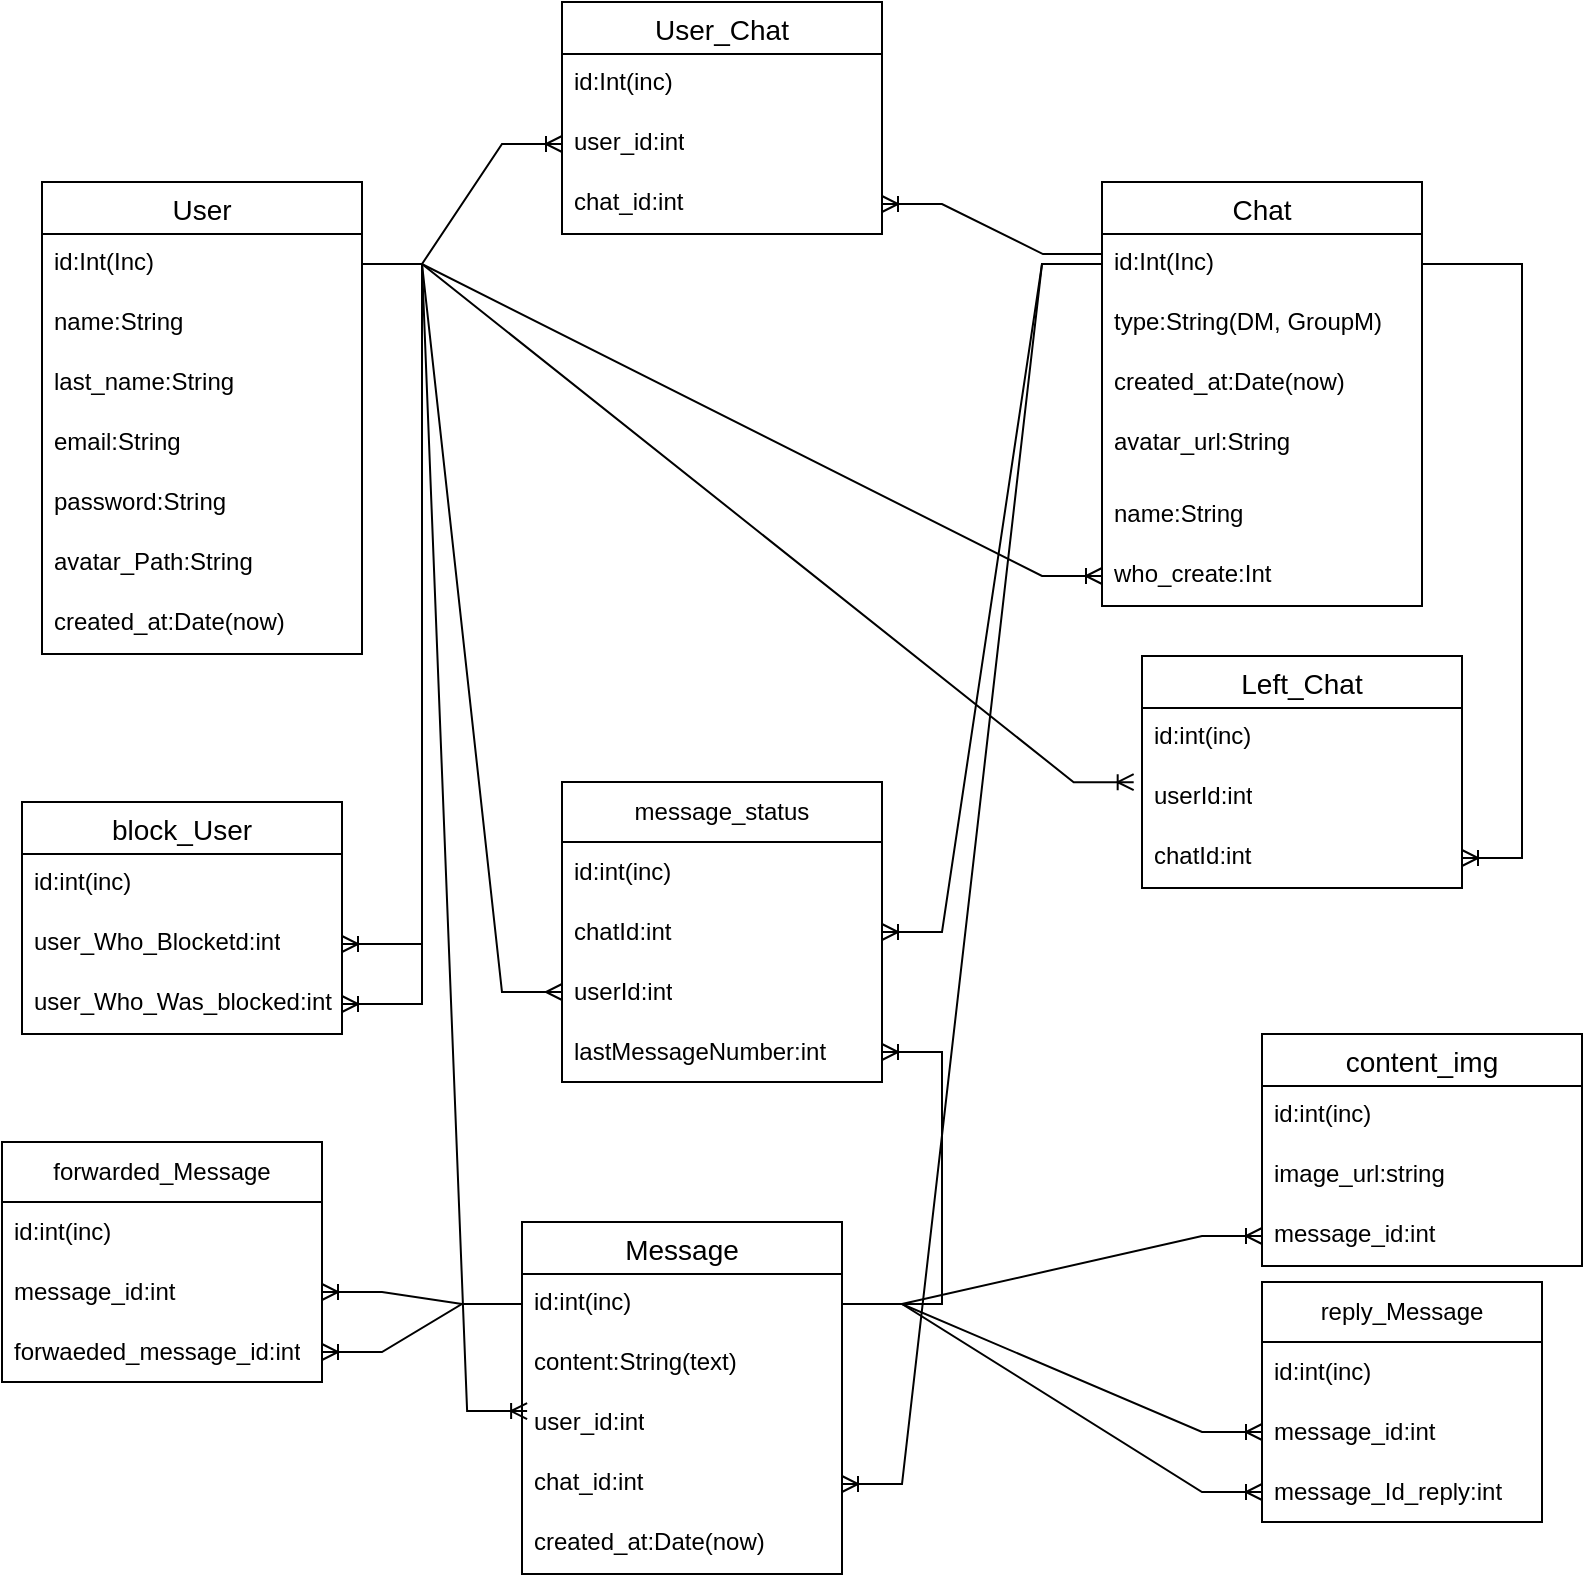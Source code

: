 <mxfile version="21.6.8" type="github">
  <diagram name="Страница 1" id="QmQG7__sX2fGGdicu--L">
    <mxGraphModel dx="1015" dy="572" grid="1" gridSize="10" guides="1" tooltips="1" connect="1" arrows="1" fold="1" page="1" pageScale="1" pageWidth="827" pageHeight="1169" math="0" shadow="0">
      <root>
        <mxCell id="0" />
        <mxCell id="1" parent="0" />
        <mxCell id="xha6hpCwvMvkaGBKB4Dv-1" value="User" style="swimlane;fontStyle=0;childLayout=stackLayout;horizontal=1;startSize=26;horizontalStack=0;resizeParent=1;resizeParentMax=0;resizeLast=0;collapsible=1;marginBottom=0;align=center;fontSize=14;" parent="1" vertex="1">
          <mxGeometry x="40" y="200" width="160" height="236" as="geometry" />
        </mxCell>
        <mxCell id="xha6hpCwvMvkaGBKB4Dv-6" value="id:Int(Inc)" style="text;strokeColor=none;fillColor=none;spacingLeft=4;spacingRight=4;overflow=hidden;rotatable=0;points=[[0,0.5],[1,0.5]];portConstraint=eastwest;fontSize=12;whiteSpace=wrap;html=1;" parent="xha6hpCwvMvkaGBKB4Dv-1" vertex="1">
          <mxGeometry y="26" width="160" height="30" as="geometry" />
        </mxCell>
        <mxCell id="xha6hpCwvMvkaGBKB4Dv-2" value="name:String" style="text;strokeColor=none;fillColor=none;spacingLeft=4;spacingRight=4;overflow=hidden;rotatable=0;points=[[0,0.5],[1,0.5]];portConstraint=eastwest;fontSize=12;whiteSpace=wrap;html=1;" parent="xha6hpCwvMvkaGBKB4Dv-1" vertex="1">
          <mxGeometry y="56" width="160" height="30" as="geometry" />
        </mxCell>
        <mxCell id="xha6hpCwvMvkaGBKB4Dv-3" value="last_name:String" style="text;strokeColor=none;fillColor=none;spacingLeft=4;spacingRight=4;overflow=hidden;rotatable=0;points=[[0,0.5],[1,0.5]];portConstraint=eastwest;fontSize=12;whiteSpace=wrap;html=1;" parent="xha6hpCwvMvkaGBKB4Dv-1" vertex="1">
          <mxGeometry y="86" width="160" height="30" as="geometry" />
        </mxCell>
        <mxCell id="xha6hpCwvMvkaGBKB4Dv-4" value="email:String" style="text;strokeColor=none;fillColor=none;spacingLeft=4;spacingRight=4;overflow=hidden;rotatable=0;points=[[0,0.5],[1,0.5]];portConstraint=eastwest;fontSize=12;whiteSpace=wrap;html=1;" parent="xha6hpCwvMvkaGBKB4Dv-1" vertex="1">
          <mxGeometry y="116" width="160" height="30" as="geometry" />
        </mxCell>
        <mxCell id="xha6hpCwvMvkaGBKB4Dv-5" value="password:String" style="text;strokeColor=none;fillColor=none;spacingLeft=4;spacingRight=4;overflow=hidden;rotatable=0;points=[[0,0.5],[1,0.5]];portConstraint=eastwest;fontSize=12;whiteSpace=wrap;html=1;" parent="xha6hpCwvMvkaGBKB4Dv-1" vertex="1">
          <mxGeometry y="146" width="160" height="30" as="geometry" />
        </mxCell>
        <mxCell id="xha6hpCwvMvkaGBKB4Dv-44" value="avatar_Path:String" style="text;strokeColor=none;fillColor=none;spacingLeft=4;spacingRight=4;overflow=hidden;rotatable=0;points=[[0,0.5],[1,0.5]];portConstraint=eastwest;fontSize=12;whiteSpace=wrap;html=1;" parent="xha6hpCwvMvkaGBKB4Dv-1" vertex="1">
          <mxGeometry y="176" width="160" height="30" as="geometry" />
        </mxCell>
        <mxCell id="xha6hpCwvMvkaGBKB4Dv-24" value="created_at:Date(now)" style="text;strokeColor=none;fillColor=none;spacingLeft=4;spacingRight=4;overflow=hidden;rotatable=0;points=[[0,0.5],[1,0.5]];portConstraint=eastwest;fontSize=12;whiteSpace=wrap;html=1;" parent="xha6hpCwvMvkaGBKB4Dv-1" vertex="1">
          <mxGeometry y="206" width="160" height="30" as="geometry" />
        </mxCell>
        <mxCell id="xha6hpCwvMvkaGBKB4Dv-20" value="Chat" style="swimlane;fontStyle=0;childLayout=stackLayout;horizontal=1;startSize=26;horizontalStack=0;resizeParent=1;resizeParentMax=0;resizeLast=0;collapsible=1;marginBottom=0;align=center;fontSize=14;" parent="1" vertex="1">
          <mxGeometry x="570" y="200" width="160" height="212" as="geometry" />
        </mxCell>
        <mxCell id="xha6hpCwvMvkaGBKB4Dv-21" value="id:Int(Inc)" style="text;strokeColor=none;fillColor=none;spacingLeft=4;spacingRight=4;overflow=hidden;rotatable=0;points=[[0,0.5],[1,0.5]];portConstraint=eastwest;fontSize=12;whiteSpace=wrap;html=1;" parent="xha6hpCwvMvkaGBKB4Dv-20" vertex="1">
          <mxGeometry y="26" width="160" height="30" as="geometry" />
        </mxCell>
        <mxCell id="xha6hpCwvMvkaGBKB4Dv-23" value="type:String(DM, GroupM)" style="text;strokeColor=none;fillColor=none;spacingLeft=4;spacingRight=4;overflow=hidden;rotatable=0;points=[[0,0.5],[1,0.5]];portConstraint=eastwest;fontSize=12;whiteSpace=wrap;html=1;" parent="xha6hpCwvMvkaGBKB4Dv-20" vertex="1">
          <mxGeometry y="56" width="160" height="30" as="geometry" />
        </mxCell>
        <mxCell id="xha6hpCwvMvkaGBKB4Dv-22" value="created_at:Date(now)" style="text;strokeColor=none;fillColor=none;spacingLeft=4;spacingRight=4;overflow=hidden;rotatable=0;points=[[0,0.5],[1,0.5]];portConstraint=eastwest;fontSize=12;whiteSpace=wrap;html=1;" parent="xha6hpCwvMvkaGBKB4Dv-20" vertex="1">
          <mxGeometry y="86" width="160" height="30" as="geometry" />
        </mxCell>
        <mxCell id="gXoEzBcyj--8xZ_U4I2u-14" value="avatar_url:String" style="text;strokeColor=none;fillColor=none;spacingLeft=4;spacingRight=4;overflow=hidden;rotatable=0;points=[[0,0.5],[1,0.5]];portConstraint=eastwest;fontSize=12;whiteSpace=wrap;html=1;" parent="xha6hpCwvMvkaGBKB4Dv-20" vertex="1">
          <mxGeometry y="116" width="160" height="36" as="geometry" />
        </mxCell>
        <mxCell id="vWN8GuWYkMTMj4odPVMs-17" value="name:String" style="text;strokeColor=none;fillColor=none;spacingLeft=4;spacingRight=4;overflow=hidden;rotatable=0;points=[[0,0.5],[1,0.5]];portConstraint=eastwest;fontSize=12;whiteSpace=wrap;html=1;" parent="xha6hpCwvMvkaGBKB4Dv-20" vertex="1">
          <mxGeometry y="152" width="160" height="30" as="geometry" />
        </mxCell>
        <mxCell id="vWN8GuWYkMTMj4odPVMs-18" value="who_create:Int" style="text;strokeColor=none;fillColor=none;spacingLeft=4;spacingRight=4;overflow=hidden;rotatable=0;points=[[0,0.5],[1,0.5]];portConstraint=eastwest;fontSize=12;whiteSpace=wrap;html=1;" parent="xha6hpCwvMvkaGBKB4Dv-20" vertex="1">
          <mxGeometry y="182" width="160" height="30" as="geometry" />
        </mxCell>
        <mxCell id="xha6hpCwvMvkaGBKB4Dv-30" value="User_Chat" style="swimlane;fontStyle=0;childLayout=stackLayout;horizontal=1;startSize=26;horizontalStack=0;resizeParent=1;resizeParentMax=0;resizeLast=0;collapsible=1;marginBottom=0;align=center;fontSize=14;" parent="1" vertex="1">
          <mxGeometry x="300" y="110" width="160" height="116" as="geometry" />
        </mxCell>
        <mxCell id="xha6hpCwvMvkaGBKB4Dv-31" value="id:Int(inc)" style="text;strokeColor=none;fillColor=none;spacingLeft=4;spacingRight=4;overflow=hidden;rotatable=0;points=[[0,0.5],[1,0.5]];portConstraint=eastwest;fontSize=12;whiteSpace=wrap;html=1;" parent="xha6hpCwvMvkaGBKB4Dv-30" vertex="1">
          <mxGeometry y="26" width="160" height="30" as="geometry" />
        </mxCell>
        <mxCell id="xha6hpCwvMvkaGBKB4Dv-32" value="user_id:int" style="text;strokeColor=none;fillColor=none;spacingLeft=4;spacingRight=4;overflow=hidden;rotatable=0;points=[[0,0.5],[1,0.5]];portConstraint=eastwest;fontSize=12;whiteSpace=wrap;html=1;" parent="xha6hpCwvMvkaGBKB4Dv-30" vertex="1">
          <mxGeometry y="56" width="160" height="30" as="geometry" />
        </mxCell>
        <mxCell id="xha6hpCwvMvkaGBKB4Dv-33" value="chat_id:int" style="text;strokeColor=none;fillColor=none;spacingLeft=4;spacingRight=4;overflow=hidden;rotatable=0;points=[[0,0.5],[1,0.5]];portConstraint=eastwest;fontSize=12;whiteSpace=wrap;html=1;" parent="xha6hpCwvMvkaGBKB4Dv-30" vertex="1">
          <mxGeometry y="86" width="160" height="30" as="geometry" />
        </mxCell>
        <mxCell id="xha6hpCwvMvkaGBKB4Dv-34" value="" style="edgeStyle=entityRelationEdgeStyle;fontSize=12;html=1;endArrow=ERoneToMany;rounded=0;entryX=0;entryY=0.5;entryDx=0;entryDy=0;" parent="1" source="xha6hpCwvMvkaGBKB4Dv-6" target="xha6hpCwvMvkaGBKB4Dv-32" edge="1">
          <mxGeometry width="100" height="100" relative="1" as="geometry">
            <mxPoint x="240" y="490" as="sourcePoint" />
            <mxPoint x="340" y="390" as="targetPoint" />
          </mxGeometry>
        </mxCell>
        <mxCell id="xha6hpCwvMvkaGBKB4Dv-35" value="" style="edgeStyle=entityRelationEdgeStyle;fontSize=12;html=1;endArrow=ERoneToMany;rounded=0;exitX=0.003;exitY=0.335;exitDx=0;exitDy=0;exitPerimeter=0;" parent="1" source="xha6hpCwvMvkaGBKB4Dv-21" target="xha6hpCwvMvkaGBKB4Dv-33" edge="1">
          <mxGeometry width="100" height="100" relative="1" as="geometry">
            <mxPoint x="440" y="460" as="sourcePoint" />
            <mxPoint x="540" y="360" as="targetPoint" />
          </mxGeometry>
        </mxCell>
        <mxCell id="xha6hpCwvMvkaGBKB4Dv-36" value="Message" style="swimlane;fontStyle=0;childLayout=stackLayout;horizontal=1;startSize=26;horizontalStack=0;resizeParent=1;resizeParentMax=0;resizeLast=0;collapsible=1;marginBottom=0;align=center;fontSize=14;" parent="1" vertex="1">
          <mxGeometry x="280" y="720" width="160" height="176" as="geometry" />
        </mxCell>
        <mxCell id="xha6hpCwvMvkaGBKB4Dv-37" value="id:int(inc)" style="text;strokeColor=none;fillColor=none;spacingLeft=4;spacingRight=4;overflow=hidden;rotatable=0;points=[[0,0.5],[1,0.5]];portConstraint=eastwest;fontSize=12;whiteSpace=wrap;html=1;" parent="xha6hpCwvMvkaGBKB4Dv-36" vertex="1">
          <mxGeometry y="26" width="160" height="30" as="geometry" />
        </mxCell>
        <mxCell id="xha6hpCwvMvkaGBKB4Dv-38" value="content:String(text)" style="text;strokeColor=none;fillColor=none;spacingLeft=4;spacingRight=4;overflow=hidden;rotatable=0;points=[[0,0.5],[1,0.5]];portConstraint=eastwest;fontSize=12;whiteSpace=wrap;html=1;" parent="xha6hpCwvMvkaGBKB4Dv-36" vertex="1">
          <mxGeometry y="56" width="160" height="30" as="geometry" />
        </mxCell>
        <mxCell id="xha6hpCwvMvkaGBKB4Dv-39" value="user_id:int" style="text;strokeColor=none;fillColor=none;spacingLeft=4;spacingRight=4;overflow=hidden;rotatable=0;points=[[0,0.5],[1,0.5]];portConstraint=eastwest;fontSize=12;whiteSpace=wrap;html=1;" parent="xha6hpCwvMvkaGBKB4Dv-36" vertex="1">
          <mxGeometry y="86" width="160" height="30" as="geometry" />
        </mxCell>
        <mxCell id="xha6hpCwvMvkaGBKB4Dv-41" value="chat_id:int" style="text;strokeColor=none;fillColor=none;spacingLeft=4;spacingRight=4;overflow=hidden;rotatable=0;points=[[0,0.5],[1,0.5]];portConstraint=eastwest;fontSize=12;whiteSpace=wrap;html=1;" parent="xha6hpCwvMvkaGBKB4Dv-36" vertex="1">
          <mxGeometry y="116" width="160" height="30" as="geometry" />
        </mxCell>
        <mxCell id="ipP4uuFzTiVYTbIQqYEd-1" value="created_at:Date(now)" style="text;strokeColor=none;fillColor=none;spacingLeft=4;spacingRight=4;overflow=hidden;rotatable=0;points=[[0,0.5],[1,0.5]];portConstraint=eastwest;fontSize=12;whiteSpace=wrap;html=1;" vertex="1" parent="xha6hpCwvMvkaGBKB4Dv-36">
          <mxGeometry y="146" width="160" height="30" as="geometry" />
        </mxCell>
        <mxCell id="xha6hpCwvMvkaGBKB4Dv-42" value="" style="edgeStyle=entityRelationEdgeStyle;fontSize=12;html=1;endArrow=ERoneToMany;rounded=0;entryX=0.016;entryY=0.284;entryDx=0;entryDy=0;entryPerimeter=0;" parent="1" source="xha6hpCwvMvkaGBKB4Dv-6" target="xha6hpCwvMvkaGBKB4Dv-39" edge="1">
          <mxGeometry width="100" height="100" relative="1" as="geometry">
            <mxPoint x="100" y="560" as="sourcePoint" />
            <mxPoint x="200" y="460" as="targetPoint" />
          </mxGeometry>
        </mxCell>
        <mxCell id="xha6hpCwvMvkaGBKB4Dv-43" value="" style="edgeStyle=entityRelationEdgeStyle;fontSize=12;html=1;endArrow=ERoneToMany;rounded=0;" parent="1" source="xha6hpCwvMvkaGBKB4Dv-21" target="xha6hpCwvMvkaGBKB4Dv-41" edge="1">
          <mxGeometry width="100" height="100" relative="1" as="geometry">
            <mxPoint x="500" y="560" as="sourcePoint" />
            <mxPoint x="600" y="460" as="targetPoint" />
          </mxGeometry>
        </mxCell>
        <mxCell id="vWN8GuWYkMTMj4odPVMs-2" value="block_User" style="swimlane;fontStyle=0;childLayout=stackLayout;horizontal=1;startSize=26;horizontalStack=0;resizeParent=1;resizeParentMax=0;resizeLast=0;collapsible=1;marginBottom=0;align=center;fontSize=14;" parent="1" vertex="1">
          <mxGeometry x="30" y="510" width="160" height="116" as="geometry" />
        </mxCell>
        <mxCell id="vWN8GuWYkMTMj4odPVMs-3" value="id:int(inc)" style="text;strokeColor=none;fillColor=none;spacingLeft=4;spacingRight=4;overflow=hidden;rotatable=0;points=[[0,0.5],[1,0.5]];portConstraint=eastwest;fontSize=12;whiteSpace=wrap;html=1;" parent="vWN8GuWYkMTMj4odPVMs-2" vertex="1">
          <mxGeometry y="26" width="160" height="30" as="geometry" />
        </mxCell>
        <mxCell id="vWN8GuWYkMTMj4odPVMs-4" value="user_Who_Blocketd:int" style="text;strokeColor=none;fillColor=none;spacingLeft=4;spacingRight=4;overflow=hidden;rotatable=0;points=[[0,0.5],[1,0.5]];portConstraint=eastwest;fontSize=12;whiteSpace=wrap;html=1;" parent="vWN8GuWYkMTMj4odPVMs-2" vertex="1">
          <mxGeometry y="56" width="160" height="30" as="geometry" />
        </mxCell>
        <mxCell id="vWN8GuWYkMTMj4odPVMs-5" value="user_Who_Was_blocked:int&lt;br&gt;" style="text;strokeColor=none;fillColor=none;spacingLeft=4;spacingRight=4;overflow=hidden;rotatable=0;points=[[0,0.5],[1,0.5]];portConstraint=eastwest;fontSize=12;whiteSpace=wrap;html=1;" parent="vWN8GuWYkMTMj4odPVMs-2" vertex="1">
          <mxGeometry y="86" width="160" height="30" as="geometry" />
        </mxCell>
        <mxCell id="vWN8GuWYkMTMj4odPVMs-10" value="" style="edgeStyle=entityRelationEdgeStyle;fontSize=12;html=1;endArrow=ERoneToMany;rounded=0;" parent="1" source="xha6hpCwvMvkaGBKB4Dv-6" target="vWN8GuWYkMTMj4odPVMs-4" edge="1">
          <mxGeometry width="100" height="100" relative="1" as="geometry">
            <mxPoint x="-20" y="240" as="sourcePoint" />
            <mxPoint x="-10" y="571" as="targetPoint" />
            <Array as="points">
              <mxPoint x="-120" y="500" />
              <mxPoint x="-30" y="400" />
              <mxPoint x="10" y="400" />
              <mxPoint x="-30" y="330" />
              <mxPoint x="-50" y="370" />
              <mxPoint x="-10" y="540" />
              <mxPoint x="100" y="550" />
              <mxPoint x="-20" y="570" />
            </Array>
          </mxGeometry>
        </mxCell>
        <mxCell id="vWN8GuWYkMTMj4odPVMs-9" value="" style="edgeStyle=entityRelationEdgeStyle;fontSize=12;html=1;endArrow=ERoneToMany;rounded=0;" parent="1" source="xha6hpCwvMvkaGBKB4Dv-6" target="vWN8GuWYkMTMj4odPVMs-5" edge="1">
          <mxGeometry width="100" height="100" relative="1" as="geometry">
            <mxPoint x="-20" y="700" as="sourcePoint" />
            <mxPoint x="80" y="600" as="targetPoint" />
          </mxGeometry>
        </mxCell>
        <mxCell id="vWN8GuWYkMTMj4odPVMs-11" value="Left_Chat" style="swimlane;fontStyle=0;childLayout=stackLayout;horizontal=1;startSize=26;horizontalStack=0;resizeParent=1;resizeParentMax=0;resizeLast=0;collapsible=1;marginBottom=0;align=center;fontSize=14;" parent="1" vertex="1">
          <mxGeometry x="590" y="437" width="160" height="116" as="geometry" />
        </mxCell>
        <mxCell id="vWN8GuWYkMTMj4odPVMs-12" value="id:int(inc)" style="text;strokeColor=none;fillColor=none;spacingLeft=4;spacingRight=4;overflow=hidden;rotatable=0;points=[[0,0.5],[1,0.5]];portConstraint=eastwest;fontSize=12;whiteSpace=wrap;html=1;" parent="vWN8GuWYkMTMj4odPVMs-11" vertex="1">
          <mxGeometry y="26" width="160" height="30" as="geometry" />
        </mxCell>
        <mxCell id="vWN8GuWYkMTMj4odPVMs-13" value="userId:int" style="text;strokeColor=none;fillColor=none;spacingLeft=4;spacingRight=4;overflow=hidden;rotatable=0;points=[[0,0.5],[1,0.5]];portConstraint=eastwest;fontSize=12;whiteSpace=wrap;html=1;" parent="vWN8GuWYkMTMj4odPVMs-11" vertex="1">
          <mxGeometry y="56" width="160" height="30" as="geometry" />
        </mxCell>
        <mxCell id="vWN8GuWYkMTMj4odPVMs-14" value="chatId:int" style="text;strokeColor=none;fillColor=none;spacingLeft=4;spacingRight=4;overflow=hidden;rotatable=0;points=[[0,0.5],[1,0.5]];portConstraint=eastwest;fontSize=12;whiteSpace=wrap;html=1;" parent="vWN8GuWYkMTMj4odPVMs-11" vertex="1">
          <mxGeometry y="86" width="160" height="30" as="geometry" />
        </mxCell>
        <mxCell id="vWN8GuWYkMTMj4odPVMs-15" value="" style="edgeStyle=entityRelationEdgeStyle;fontSize=12;html=1;endArrow=ERoneToMany;rounded=0;entryX=-0.026;entryY=0.237;entryDx=0;entryDy=0;entryPerimeter=0;" parent="1" source="xha6hpCwvMvkaGBKB4Dv-6" target="vWN8GuWYkMTMj4odPVMs-13" edge="1">
          <mxGeometry width="100" height="100" relative="1" as="geometry">
            <mxPoint x="500" y="470" as="sourcePoint" />
            <mxPoint x="600" y="370" as="targetPoint" />
          </mxGeometry>
        </mxCell>
        <mxCell id="vWN8GuWYkMTMj4odPVMs-16" value="" style="edgeStyle=entityRelationEdgeStyle;fontSize=12;html=1;endArrow=ERoneToMany;rounded=0;exitX=1;exitY=0.5;exitDx=0;exitDy=0;" parent="1" source="xha6hpCwvMvkaGBKB4Dv-21" target="vWN8GuWYkMTMj4odPVMs-14" edge="1">
          <mxGeometry width="100" height="100" relative="1" as="geometry">
            <mxPoint x="390" y="750" as="sourcePoint" />
            <mxPoint x="490" y="650" as="targetPoint" />
          </mxGeometry>
        </mxCell>
        <mxCell id="vWN8GuWYkMTMj4odPVMs-19" value="" style="edgeStyle=entityRelationEdgeStyle;fontSize=12;html=1;endArrow=ERoneToMany;rounded=0;" parent="1" source="xha6hpCwvMvkaGBKB4Dv-6" target="vWN8GuWYkMTMj4odPVMs-18" edge="1">
          <mxGeometry width="100" height="100" relative="1" as="geometry">
            <mxPoint x="440" y="460" as="sourcePoint" />
            <mxPoint x="540" y="360" as="targetPoint" />
            <Array as="points">
              <mxPoint x="590" y="360" />
            </Array>
          </mxGeometry>
        </mxCell>
        <mxCell id="vWN8GuWYkMTMj4odPVMs-20" value="content_img" style="swimlane;fontStyle=0;childLayout=stackLayout;horizontal=1;startSize=26;horizontalStack=0;resizeParent=1;resizeParentMax=0;resizeLast=0;collapsible=1;marginBottom=0;align=center;fontSize=14;" parent="1" vertex="1">
          <mxGeometry x="650" y="626" width="160" height="116" as="geometry" />
        </mxCell>
        <mxCell id="vWN8GuWYkMTMj4odPVMs-21" value="id:int(inc)" style="text;strokeColor=none;fillColor=none;spacingLeft=4;spacingRight=4;overflow=hidden;rotatable=0;points=[[0,0.5],[1,0.5]];portConstraint=eastwest;fontSize=12;whiteSpace=wrap;html=1;" parent="vWN8GuWYkMTMj4odPVMs-20" vertex="1">
          <mxGeometry y="26" width="160" height="30" as="geometry" />
        </mxCell>
        <mxCell id="vWN8GuWYkMTMj4odPVMs-22" value="image_url:string" style="text;strokeColor=none;fillColor=none;spacingLeft=4;spacingRight=4;overflow=hidden;rotatable=0;points=[[0,0.5],[1,0.5]];portConstraint=eastwest;fontSize=12;whiteSpace=wrap;html=1;" parent="vWN8GuWYkMTMj4odPVMs-20" vertex="1">
          <mxGeometry y="56" width="160" height="30" as="geometry" />
        </mxCell>
        <mxCell id="vWN8GuWYkMTMj4odPVMs-23" value="message_id:int" style="text;strokeColor=none;fillColor=none;spacingLeft=4;spacingRight=4;overflow=hidden;rotatable=0;points=[[0,0.5],[1,0.5]];portConstraint=eastwest;fontSize=12;whiteSpace=wrap;html=1;" parent="vWN8GuWYkMTMj4odPVMs-20" vertex="1">
          <mxGeometry y="86" width="160" height="30" as="geometry" />
        </mxCell>
        <mxCell id="vWN8GuWYkMTMj4odPVMs-24" value="" style="edgeStyle=entityRelationEdgeStyle;fontSize=12;html=1;endArrow=ERoneToMany;rounded=0;exitX=1;exitY=0.5;exitDx=0;exitDy=0;" parent="1" source="xha6hpCwvMvkaGBKB4Dv-37" target="vWN8GuWYkMTMj4odPVMs-23" edge="1">
          <mxGeometry width="100" height="100" relative="1" as="geometry">
            <mxPoint x="340" y="810" as="sourcePoint" />
            <mxPoint x="440" y="710" as="targetPoint" />
          </mxGeometry>
        </mxCell>
        <mxCell id="gXoEzBcyj--8xZ_U4I2u-1" value="forwarded_Message" style="swimlane;fontStyle=0;childLayout=stackLayout;horizontal=1;startSize=30;horizontalStack=0;resizeParent=1;resizeParentMax=0;resizeLast=0;collapsible=1;marginBottom=0;whiteSpace=wrap;html=1;" parent="1" vertex="1">
          <mxGeometry x="20" y="680" width="160" height="120" as="geometry" />
        </mxCell>
        <mxCell id="gXoEzBcyj--8xZ_U4I2u-2" value="id:int(inc)" style="text;strokeColor=none;fillColor=none;align=left;verticalAlign=middle;spacingLeft=4;spacingRight=4;overflow=hidden;points=[[0,0.5],[1,0.5]];portConstraint=eastwest;rotatable=0;whiteSpace=wrap;html=1;" parent="gXoEzBcyj--8xZ_U4I2u-1" vertex="1">
          <mxGeometry y="30" width="160" height="30" as="geometry" />
        </mxCell>
        <mxCell id="gXoEzBcyj--8xZ_U4I2u-3" value="message_id:int" style="text;strokeColor=none;fillColor=none;align=left;verticalAlign=middle;spacingLeft=4;spacingRight=4;overflow=hidden;points=[[0,0.5],[1,0.5]];portConstraint=eastwest;rotatable=0;whiteSpace=wrap;html=1;" parent="gXoEzBcyj--8xZ_U4I2u-1" vertex="1">
          <mxGeometry y="60" width="160" height="30" as="geometry" />
        </mxCell>
        <mxCell id="gXoEzBcyj--8xZ_U4I2u-4" value="forwaeded_message_id:int" style="text;strokeColor=none;fillColor=none;align=left;verticalAlign=middle;spacingLeft=4;spacingRight=4;overflow=hidden;points=[[0,0.5],[1,0.5]];portConstraint=eastwest;rotatable=0;whiteSpace=wrap;html=1;" parent="gXoEzBcyj--8xZ_U4I2u-1" vertex="1">
          <mxGeometry y="90" width="160" height="30" as="geometry" />
        </mxCell>
        <mxCell id="gXoEzBcyj--8xZ_U4I2u-5" value="reply_Message" style="swimlane;fontStyle=0;childLayout=stackLayout;horizontal=1;startSize=30;horizontalStack=0;resizeParent=1;resizeParentMax=0;resizeLast=0;collapsible=1;marginBottom=0;whiteSpace=wrap;html=1;" parent="1" vertex="1">
          <mxGeometry x="650" y="750" width="140" height="120" as="geometry" />
        </mxCell>
        <mxCell id="gXoEzBcyj--8xZ_U4I2u-6" value="id:int(inc)" style="text;strokeColor=none;fillColor=none;align=left;verticalAlign=middle;spacingLeft=4;spacingRight=4;overflow=hidden;points=[[0,0.5],[1,0.5]];portConstraint=eastwest;rotatable=0;whiteSpace=wrap;html=1;" parent="gXoEzBcyj--8xZ_U4I2u-5" vertex="1">
          <mxGeometry y="30" width="140" height="30" as="geometry" />
        </mxCell>
        <mxCell id="gXoEzBcyj--8xZ_U4I2u-7" value="message_id:int" style="text;strokeColor=none;fillColor=none;align=left;verticalAlign=middle;spacingLeft=4;spacingRight=4;overflow=hidden;points=[[0,0.5],[1,0.5]];portConstraint=eastwest;rotatable=0;whiteSpace=wrap;html=1;" parent="gXoEzBcyj--8xZ_U4I2u-5" vertex="1">
          <mxGeometry y="60" width="140" height="30" as="geometry" />
        </mxCell>
        <mxCell id="gXoEzBcyj--8xZ_U4I2u-8" value="message_Id_reply:int&amp;nbsp;" style="text;strokeColor=none;fillColor=none;align=left;verticalAlign=middle;spacingLeft=4;spacingRight=4;overflow=hidden;points=[[0,0.5],[1,0.5]];portConstraint=eastwest;rotatable=0;whiteSpace=wrap;html=1;" parent="gXoEzBcyj--8xZ_U4I2u-5" vertex="1">
          <mxGeometry y="90" width="140" height="30" as="geometry" />
        </mxCell>
        <mxCell id="gXoEzBcyj--8xZ_U4I2u-9" value="" style="edgeStyle=entityRelationEdgeStyle;fontSize=12;html=1;endArrow=ERoneToMany;rounded=0;" parent="1" source="xha6hpCwvMvkaGBKB4Dv-37" target="gXoEzBcyj--8xZ_U4I2u-7" edge="1">
          <mxGeometry width="100" height="100" relative="1" as="geometry">
            <mxPoint x="480" y="930" as="sourcePoint" />
            <mxPoint x="580" y="830" as="targetPoint" />
          </mxGeometry>
        </mxCell>
        <mxCell id="gXoEzBcyj--8xZ_U4I2u-10" value="" style="edgeStyle=entityRelationEdgeStyle;fontSize=12;html=1;endArrow=ERoneToMany;rounded=0;" parent="1" source="xha6hpCwvMvkaGBKB4Dv-37" target="gXoEzBcyj--8xZ_U4I2u-8" edge="1">
          <mxGeometry width="100" height="100" relative="1" as="geometry">
            <mxPoint x="510" y="910" as="sourcePoint" />
            <mxPoint x="610" y="810" as="targetPoint" />
          </mxGeometry>
        </mxCell>
        <mxCell id="gXoEzBcyj--8xZ_U4I2u-12" value="" style="edgeStyle=entityRelationEdgeStyle;fontSize=12;html=1;endArrow=ERoneToMany;rounded=0;exitX=0;exitY=0.5;exitDx=0;exitDy=0;" parent="1" source="xha6hpCwvMvkaGBKB4Dv-37" target="gXoEzBcyj--8xZ_U4I2u-3" edge="1">
          <mxGeometry width="100" height="100" relative="1" as="geometry">
            <mxPoint x="240" y="750" as="sourcePoint" />
            <mxPoint x="340" y="650" as="targetPoint" />
          </mxGeometry>
        </mxCell>
        <mxCell id="gXoEzBcyj--8xZ_U4I2u-13" value="" style="edgeStyle=entityRelationEdgeStyle;fontSize=12;html=1;endArrow=ERoneToMany;rounded=0;" parent="1" source="xha6hpCwvMvkaGBKB4Dv-37" target="gXoEzBcyj--8xZ_U4I2u-4" edge="1">
          <mxGeometry width="100" height="100" relative="1" as="geometry">
            <mxPoint x="170" y="760" as="sourcePoint" />
            <mxPoint x="270" y="660" as="targetPoint" />
          </mxGeometry>
        </mxCell>
        <mxCell id="ipP4uuFzTiVYTbIQqYEd-8" value="" style="edgeStyle=entityRelationEdgeStyle;fontSize=12;html=1;endArrow=ERmany;rounded=0;" edge="1" parent="1" source="xha6hpCwvMvkaGBKB4Dv-6" target="ipP4uuFzTiVYTbIQqYEd-5">
          <mxGeometry width="100" height="100" relative="1" as="geometry">
            <mxPoint x="310" y="990" as="sourcePoint" />
            <mxPoint x="410" y="890" as="targetPoint" />
          </mxGeometry>
        </mxCell>
        <mxCell id="ipP4uuFzTiVYTbIQqYEd-9" value="" style="edgeStyle=entityRelationEdgeStyle;fontSize=12;html=1;endArrow=ERoneToMany;rounded=0;" edge="1" parent="1" source="xha6hpCwvMvkaGBKB4Dv-21" target="ipP4uuFzTiVYTbIQqYEd-4">
          <mxGeometry width="100" height="100" relative="1" as="geometry">
            <mxPoint x="520" y="640" as="sourcePoint" />
            <mxPoint x="620" y="540" as="targetPoint" />
            <Array as="points">
              <mxPoint x="530" y="690" />
            </Array>
          </mxGeometry>
        </mxCell>
        <mxCell id="ipP4uuFzTiVYTbIQqYEd-2" value="message_status" style="swimlane;fontStyle=0;childLayout=stackLayout;horizontal=1;startSize=30;horizontalStack=0;resizeParent=1;resizeParentMax=0;resizeLast=0;collapsible=1;marginBottom=0;whiteSpace=wrap;html=1;" vertex="1" parent="1">
          <mxGeometry x="300" y="500" width="160" height="150" as="geometry" />
        </mxCell>
        <mxCell id="ipP4uuFzTiVYTbIQqYEd-3" value="id:int(inc)" style="text;strokeColor=none;fillColor=none;align=left;verticalAlign=middle;spacingLeft=4;spacingRight=4;overflow=hidden;points=[[0,0.5],[1,0.5]];portConstraint=eastwest;rotatable=0;whiteSpace=wrap;html=1;" vertex="1" parent="ipP4uuFzTiVYTbIQqYEd-2">
          <mxGeometry y="30" width="160" height="30" as="geometry" />
        </mxCell>
        <mxCell id="ipP4uuFzTiVYTbIQqYEd-4" value="chatId:int" style="text;strokeColor=none;fillColor=none;align=left;verticalAlign=middle;spacingLeft=4;spacingRight=4;overflow=hidden;points=[[0,0.5],[1,0.5]];portConstraint=eastwest;rotatable=0;whiteSpace=wrap;html=1;" vertex="1" parent="ipP4uuFzTiVYTbIQqYEd-2">
          <mxGeometry y="60" width="160" height="30" as="geometry" />
        </mxCell>
        <mxCell id="ipP4uuFzTiVYTbIQqYEd-5" value="userId:int" style="text;strokeColor=none;fillColor=none;align=left;verticalAlign=middle;spacingLeft=4;spacingRight=4;overflow=hidden;points=[[0,0.5],[1,0.5]];portConstraint=eastwest;rotatable=0;whiteSpace=wrap;html=1;" vertex="1" parent="ipP4uuFzTiVYTbIQqYEd-2">
          <mxGeometry y="90" width="160" height="30" as="geometry" />
        </mxCell>
        <mxCell id="ipP4uuFzTiVYTbIQqYEd-6" value="lastMessageNumber:int" style="text;strokeColor=none;fillColor=none;align=left;verticalAlign=middle;spacingLeft=4;spacingRight=4;overflow=hidden;points=[[0,0.5],[1,0.5]];portConstraint=eastwest;rotatable=0;whiteSpace=wrap;html=1;" vertex="1" parent="ipP4uuFzTiVYTbIQqYEd-2">
          <mxGeometry y="120" width="160" height="30" as="geometry" />
        </mxCell>
        <mxCell id="ipP4uuFzTiVYTbIQqYEd-10" value="" style="edgeStyle=entityRelationEdgeStyle;fontSize=12;html=1;endArrow=ERoneToMany;rounded=0;" edge="1" parent="1" source="xha6hpCwvMvkaGBKB4Dv-37" target="ipP4uuFzTiVYTbIQqYEd-6">
          <mxGeometry width="100" height="100" relative="1" as="geometry">
            <mxPoint x="400" y="740" as="sourcePoint" />
            <mxPoint x="500" y="640" as="targetPoint" />
          </mxGeometry>
        </mxCell>
      </root>
    </mxGraphModel>
  </diagram>
</mxfile>
